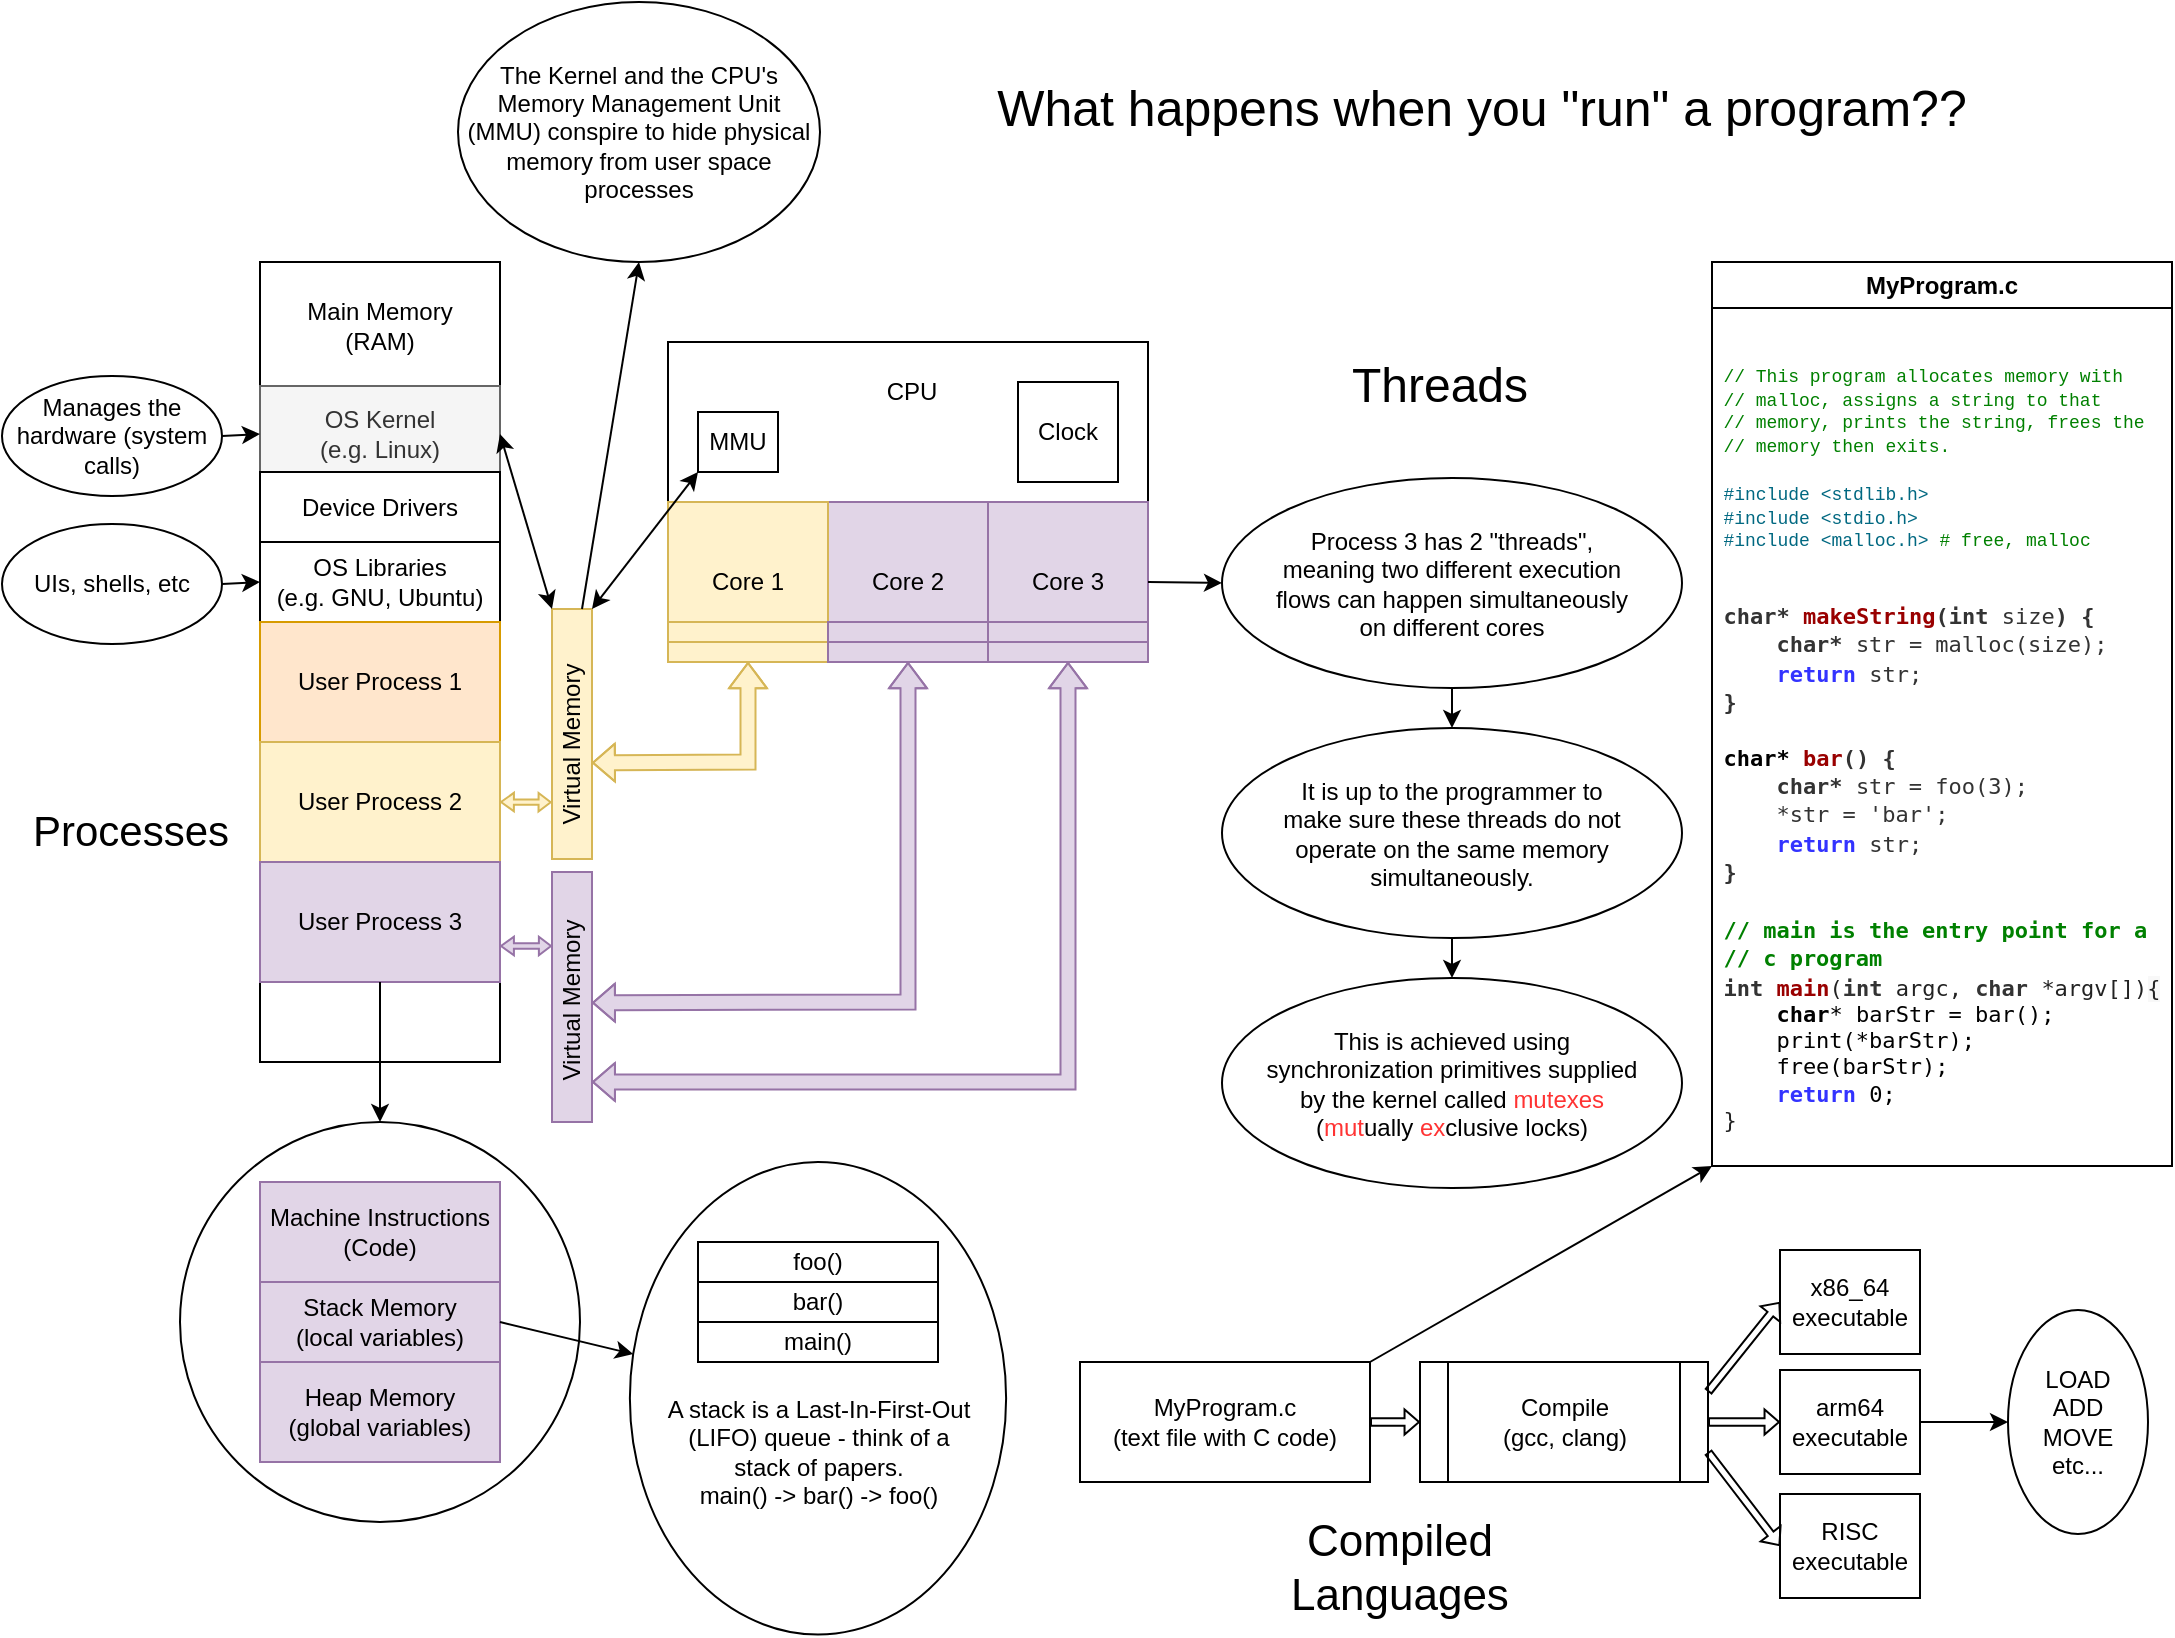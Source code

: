 <mxfile version="21.6.8" type="device">
  <diagram name="Page-1" id="gMEmZ_tKlukDzc5xzY0I">
    <mxGraphModel dx="1461" dy="893" grid="1" gridSize="10" guides="1" tooltips="1" connect="1" arrows="1" fold="1" page="1" pageScale="1" pageWidth="1100" pageHeight="850" math="0" shadow="0">
      <root>
        <mxCell id="0" />
        <mxCell id="1" parent="0" />
        <mxCell id="J1TYXXAHnKXQNXY6jSpp-70" value="" style="ellipse;whiteSpace=wrap;html=1;" parent="1" vertex="1">
          <mxGeometry x="314.94" y="588" width="188.12" height="236.25" as="geometry" />
        </mxCell>
        <mxCell id="J1TYXXAHnKXQNXY6jSpp-45" value="" style="rounded=0;whiteSpace=wrap;html=1;" parent="1" vertex="1">
          <mxGeometry x="334" y="178" width="240" height="160" as="geometry" />
        </mxCell>
        <mxCell id="J1TYXXAHnKXQNXY6jSpp-54" value="Core 3" style="rounded=0;whiteSpace=wrap;html=1;fillColor=#e1d5e7;strokeColor=#9673a6;" parent="1" vertex="1">
          <mxGeometry x="494" y="258" width="80" height="80" as="geometry" />
        </mxCell>
        <mxCell id="J1TYXXAHnKXQNXY6jSpp-53" value="Core 2" style="rounded=0;whiteSpace=wrap;html=1;fillColor=#e1d5e7;strokeColor=#9673a6;" parent="1" vertex="1">
          <mxGeometry x="414" y="258" width="80" height="80" as="geometry" />
        </mxCell>
        <mxCell id="J1TYXXAHnKXQNXY6jSpp-55" value="Core 1" style="rounded=0;whiteSpace=wrap;html=1;fillColor=#fff2cc;strokeColor=#d6b656;" parent="1" vertex="1">
          <mxGeometry x="334" y="258" width="80" height="80" as="geometry" />
        </mxCell>
        <mxCell id="J1TYXXAHnKXQNXY6jSpp-30" value="" style="rounded=0;whiteSpace=wrap;html=1;fillColor=#fff2cc;strokeColor=#d6b656;" parent="1" vertex="1">
          <mxGeometry x="276" y="311.5" width="20" height="125" as="geometry" />
        </mxCell>
        <mxCell id="J1TYXXAHnKXQNXY6jSpp-33" value="Virtual Memory" style="text;html=1;strokeColor=none;fillColor=none;align=center;verticalAlign=middle;whiteSpace=wrap;rounded=0;rotation=-90;" parent="1" vertex="1">
          <mxGeometry x="236" y="364" width="100" height="30" as="geometry" />
        </mxCell>
        <mxCell id="J1TYXXAHnKXQNXY6jSpp-1" value="" style="rounded=0;whiteSpace=wrap;html=1;" parent="1" vertex="1">
          <mxGeometry x="130" y="138" width="120" height="400" as="geometry" />
        </mxCell>
        <mxCell id="J1TYXXAHnKXQNXY6jSpp-2" value="Main Memory (RAM)" style="rounded=0;whiteSpace=wrap;html=1;strokeColor=none;" parent="1" vertex="1">
          <mxGeometry x="140" y="140" width="100" height="60" as="geometry" />
        </mxCell>
        <mxCell id="J1TYXXAHnKXQNXY6jSpp-4" value="OS Kernel&lt;br&gt;(e.g. Linux)" style="rounded=0;whiteSpace=wrap;html=1;fillColor=#f5f5f5;fontColor=#333333;strokeColor=#666666;" parent="1" vertex="1">
          <mxGeometry x="130" y="200" width="120" height="48" as="geometry" />
        </mxCell>
        <mxCell id="J1TYXXAHnKXQNXY6jSpp-5" value="OS Libraries&lt;br&gt;(e.g. GNU, Ubuntu)" style="rounded=0;whiteSpace=wrap;html=1;" parent="1" vertex="1">
          <mxGeometry x="130" y="278" width="120" height="40" as="geometry" />
        </mxCell>
        <mxCell id="J1TYXXAHnKXQNXY6jSpp-6" value="Manages the hardware (system calls)" style="ellipse;whiteSpace=wrap;html=1;" parent="1" vertex="1">
          <mxGeometry x="1" y="195" width="110" height="60" as="geometry" />
        </mxCell>
        <mxCell id="J1TYXXAHnKXQNXY6jSpp-7" value="UIs, shells, etc" style="ellipse;whiteSpace=wrap;html=1;" parent="1" vertex="1">
          <mxGeometry x="1" y="269" width="110" height="60" as="geometry" />
        </mxCell>
        <mxCell id="J1TYXXAHnKXQNXY6jSpp-8" value="" style="endArrow=classic;html=1;rounded=0;entryX=0;entryY=0.5;entryDx=0;entryDy=0;exitX=1;exitY=0.5;exitDx=0;exitDy=0;" parent="1" source="J1TYXXAHnKXQNXY6jSpp-6" target="J1TYXXAHnKXQNXY6jSpp-4" edge="1">
          <mxGeometry width="50" height="50" relative="1" as="geometry">
            <mxPoint x="-50" y="368" as="sourcePoint" />
            <mxPoint y="318" as="targetPoint" />
          </mxGeometry>
        </mxCell>
        <mxCell id="J1TYXXAHnKXQNXY6jSpp-10" value="" style="endArrow=classic;html=1;rounded=0;exitX=1;exitY=0.5;exitDx=0;exitDy=0;entryX=0;entryY=0.5;entryDx=0;entryDy=0;" parent="1" source="J1TYXXAHnKXQNXY6jSpp-7" target="J1TYXXAHnKXQNXY6jSpp-5" edge="1">
          <mxGeometry width="50" height="50" relative="1" as="geometry">
            <mxPoint x="123" y="228" as="sourcePoint" />
            <mxPoint x="123" y="288" as="targetPoint" />
          </mxGeometry>
        </mxCell>
        <mxCell id="J1TYXXAHnKXQNXY6jSpp-11" value="User Process 1" style="rounded=0;whiteSpace=wrap;html=1;fillColor=#ffe6cc;strokeColor=#d79b00;" parent="1" vertex="1">
          <mxGeometry x="130" y="318" width="120" height="60" as="geometry" />
        </mxCell>
        <mxCell id="J1TYXXAHnKXQNXY6jSpp-12" value="User Process 2" style="rounded=0;whiteSpace=wrap;html=1;fillColor=#fff2cc;strokeColor=#d6b656;" parent="1" vertex="1">
          <mxGeometry x="130" y="378" width="120" height="60" as="geometry" />
        </mxCell>
        <mxCell id="J1TYXXAHnKXQNXY6jSpp-13" value="User Process 3" style="rounded=0;whiteSpace=wrap;html=1;fillColor=#e1d5e7;strokeColor=#9673a6;" parent="1" vertex="1">
          <mxGeometry x="130" y="438" width="120" height="60" as="geometry" />
        </mxCell>
        <mxCell id="J1TYXXAHnKXQNXY6jSpp-17" value="CPU" style="text;html=1;strokeColor=none;fillColor=none;align=center;verticalAlign=middle;whiteSpace=wrap;rounded=0;" parent="1" vertex="1">
          <mxGeometry x="426" y="188" width="60" height="30" as="geometry" />
        </mxCell>
        <mxCell id="J1TYXXAHnKXQNXY6jSpp-18" value="" style="rounded=0;whiteSpace=wrap;html=1;fillColor=#fff2cc;strokeColor=#d6b656;" parent="1" vertex="1">
          <mxGeometry x="334" y="328" width="80" height="10" as="geometry" />
        </mxCell>
        <mxCell id="J1TYXXAHnKXQNXY6jSpp-19" value="" style="rounded=0;whiteSpace=wrap;html=1;fillColor=#fff2cc;strokeColor=#d6b656;" parent="1" vertex="1">
          <mxGeometry x="334" y="318" width="80" height="10" as="geometry" />
        </mxCell>
        <mxCell id="J1TYXXAHnKXQNXY6jSpp-21" value="" style="rounded=0;whiteSpace=wrap;html=1;fillColor=#e1d5e7;strokeColor=#9673a6;" parent="1" vertex="1">
          <mxGeometry x="414" y="328" width="80" height="10" as="geometry" />
        </mxCell>
        <mxCell id="J1TYXXAHnKXQNXY6jSpp-22" value="" style="rounded=0;whiteSpace=wrap;html=1;fillColor=#e1d5e7;strokeColor=#9673a6;" parent="1" vertex="1">
          <mxGeometry x="414" y="318" width="80" height="10" as="geometry" />
        </mxCell>
        <mxCell id="J1TYXXAHnKXQNXY6jSpp-23" value="MMU" style="rounded=0;whiteSpace=wrap;html=1;" parent="1" vertex="1">
          <mxGeometry x="349" y="213" width="40" height="30" as="geometry" />
        </mxCell>
        <mxCell id="J1TYXXAHnKXQNXY6jSpp-24" value="" style="ellipse;whiteSpace=wrap;html=1;aspect=fixed;" parent="1" vertex="1">
          <mxGeometry x="90" y="568" width="200" height="200" as="geometry" />
        </mxCell>
        <mxCell id="J1TYXXAHnKXQNXY6jSpp-25" value="" style="endArrow=classic;html=1;rounded=0;exitX=0.5;exitY=1;exitDx=0;exitDy=0;" parent="1" source="J1TYXXAHnKXQNXY6jSpp-13" target="J1TYXXAHnKXQNXY6jSpp-24" edge="1">
          <mxGeometry width="50" height="50" relative="1" as="geometry">
            <mxPoint x="400" y="418" as="sourcePoint" />
            <mxPoint x="450" y="368" as="targetPoint" />
          </mxGeometry>
        </mxCell>
        <mxCell id="J1TYXXAHnKXQNXY6jSpp-27" value="Machine Instructions&lt;br&gt;(Code)" style="rounded=0;whiteSpace=wrap;html=1;fillColor=#e1d5e7;strokeColor=#9673a6;" parent="1" vertex="1">
          <mxGeometry x="130" y="598" width="120" height="50" as="geometry" />
        </mxCell>
        <mxCell id="J1TYXXAHnKXQNXY6jSpp-28" value="Stack Memory&lt;br&gt;(local variables)" style="rounded=0;whiteSpace=wrap;html=1;fillColor=#e1d5e7;strokeColor=#9673a6;" parent="1" vertex="1">
          <mxGeometry x="130" y="648" width="120" height="40" as="geometry" />
        </mxCell>
        <mxCell id="J1TYXXAHnKXQNXY6jSpp-29" value="Heap Memory&lt;br&gt;(global variables)" style="rounded=0;whiteSpace=wrap;html=1;fillColor=#e1d5e7;strokeColor=#9673a6;" parent="1" vertex="1">
          <mxGeometry x="130" y="688" width="120" height="50" as="geometry" />
        </mxCell>
        <mxCell id="J1TYXXAHnKXQNXY6jSpp-31" value="" style="rounded=0;whiteSpace=wrap;html=1;fillColor=#e1d5e7;strokeColor=#9673a6;" parent="1" vertex="1">
          <mxGeometry x="276" y="443" width="20" height="125" as="geometry" />
        </mxCell>
        <mxCell id="J1TYXXAHnKXQNXY6jSpp-32" value="Virtual Memory" style="text;html=1;strokeColor=none;fillColor=none;align=center;verticalAlign=middle;whiteSpace=wrap;rounded=0;rotation=-90;" parent="1" vertex="1">
          <mxGeometry x="236" y="492" width="100" height="30" as="geometry" />
        </mxCell>
        <mxCell id="J1TYXXAHnKXQNXY6jSpp-35" value="" style="endArrow=classic;startArrow=classic;html=1;rounded=0;exitX=1;exitY=0;exitDx=0;exitDy=0;entryX=0;entryY=1;entryDx=0;entryDy=0;" parent="1" source="J1TYXXAHnKXQNXY6jSpp-30" target="J1TYXXAHnKXQNXY6jSpp-23" edge="1">
          <mxGeometry width="50" height="50" relative="1" as="geometry">
            <mxPoint x="400" y="468" as="sourcePoint" />
            <mxPoint x="450" y="418" as="targetPoint" />
          </mxGeometry>
        </mxCell>
        <mxCell id="J1TYXXAHnKXQNXY6jSpp-36" value="" style="endArrow=classic;startArrow=classic;html=1;rounded=0;exitX=0;exitY=0;exitDx=0;exitDy=0;entryX=1;entryY=0.5;entryDx=0;entryDy=0;" parent="1" source="J1TYXXAHnKXQNXY6jSpp-30" target="J1TYXXAHnKXQNXY6jSpp-4" edge="1">
          <mxGeometry width="50" height="50" relative="1" as="geometry">
            <mxPoint x="306" y="322" as="sourcePoint" />
            <mxPoint x="359" y="253" as="targetPoint" />
          </mxGeometry>
        </mxCell>
        <mxCell id="J1TYXXAHnKXQNXY6jSpp-38" value="" style="shape=flexArrow;endArrow=classic;startArrow=classic;html=1;rounded=0;entryX=0.5;entryY=1;entryDx=0;entryDy=0;width=7.5;startSize=3.326;endSize=3.862;exitX=0.999;exitY=0.615;exitDx=0;exitDy=0;exitPerimeter=0;startWidth=10.423;endWidth=10.423;fillColor=#fff2cc;strokeColor=#d6b656;" parent="1" edge="1">
          <mxGeometry width="100" height="100" relative="1" as="geometry">
            <mxPoint x="295.98" y="388.375" as="sourcePoint" />
            <mxPoint x="374.0" y="338.0" as="targetPoint" />
            <Array as="points">
              <mxPoint x="374" y="388" />
            </Array>
          </mxGeometry>
        </mxCell>
        <mxCell id="J1TYXXAHnKXQNXY6jSpp-39" value="" style="shape=flexArrow;endArrow=classic;startArrow=classic;html=1;rounded=0;entryX=0.5;entryY=1;entryDx=0;entryDy=0;width=7.5;startSize=3.326;endSize=3.862;exitX=0.999;exitY=0.615;exitDx=0;exitDy=0;exitPerimeter=0;startWidth=10.423;endWidth=10.423;fillColor=#e1d5e7;strokeColor=#9673a6;" parent="1" target="J1TYXXAHnKXQNXY6jSpp-21" edge="1">
          <mxGeometry width="100" height="100" relative="1" as="geometry">
            <mxPoint x="296" y="508.375" as="sourcePoint" />
            <mxPoint x="374.02" y="458.0" as="targetPoint" />
            <Array as="points">
              <mxPoint x="454" y="508" />
            </Array>
          </mxGeometry>
        </mxCell>
        <mxCell id="J1TYXXAHnKXQNXY6jSpp-40" value="" style="shape=flexArrow;endArrow=classic;startArrow=classic;html=1;rounded=0;entryX=-0.008;entryY=0.773;entryDx=0;entryDy=0;width=2.652;endSize=1.687;endWidth=5.608;startSize=1.818;startWidth=5.608;entryPerimeter=0;fillColor=#fff2cc;strokeColor=#d6b656;" parent="1" target="J1TYXXAHnKXQNXY6jSpp-30" edge="1">
          <mxGeometry width="100" height="100" relative="1" as="geometry">
            <mxPoint x="250" y="408" as="sourcePoint" />
            <mxPoint x="190" y="308" as="targetPoint" />
          </mxGeometry>
        </mxCell>
        <mxCell id="J1TYXXAHnKXQNXY6jSpp-41" value="" style="shape=flexArrow;endArrow=classic;startArrow=classic;html=1;rounded=0;entryX=-0.008;entryY=0.773;entryDx=0;entryDy=0;width=2.652;endSize=1.687;endWidth=5.608;startSize=1.818;startWidth=5.608;entryPerimeter=0;fillColor=#e1d5e7;strokeColor=#9673a6;" parent="1" edge="1">
          <mxGeometry width="100" height="100" relative="1" as="geometry">
            <mxPoint x="250" y="480" as="sourcePoint" />
            <mxPoint x="276" y="480" as="targetPoint" />
          </mxGeometry>
        </mxCell>
        <mxCell id="J1TYXXAHnKXQNXY6jSpp-42" value="The Kernel and the CPU&#39;s Memory Management Unit (MMU) conspire to hide physical memory from user space processes" style="ellipse;whiteSpace=wrap;html=1;" parent="1" vertex="1">
          <mxGeometry x="229" y="8" width="181" height="130" as="geometry" />
        </mxCell>
        <mxCell id="J1TYXXAHnKXQNXY6jSpp-43" value="" style="endArrow=classic;html=1;rounded=0;entryX=0.5;entryY=1;entryDx=0;entryDy=0;exitX=0.75;exitY=0;exitDx=0;exitDy=0;" parent="1" source="J1TYXXAHnKXQNXY6jSpp-30" target="J1TYXXAHnKXQNXY6jSpp-42" edge="1">
          <mxGeometry width="50" height="50" relative="1" as="geometry">
            <mxPoint x="250" y="368" as="sourcePoint" />
            <mxPoint x="300" y="318" as="targetPoint" />
          </mxGeometry>
        </mxCell>
        <mxCell id="J1TYXXAHnKXQNXY6jSpp-44" value="&lt;font style=&quot;font-size: 21px;&quot;&gt;Processes&lt;/font&gt;" style="text;html=1;strokeColor=none;fillColor=none;align=center;verticalAlign=middle;whiteSpace=wrap;rounded=0;" parent="1" vertex="1">
          <mxGeometry x="1" y="392" width="129" height="60" as="geometry" />
        </mxCell>
        <mxCell id="J1TYXXAHnKXQNXY6jSpp-48" value="" style="rounded=0;whiteSpace=wrap;html=1;fillColor=#e1d5e7;strokeColor=#9673a6;" parent="1" vertex="1">
          <mxGeometry x="494" y="328" width="80" height="10" as="geometry" />
        </mxCell>
        <mxCell id="J1TYXXAHnKXQNXY6jSpp-49" value="" style="rounded=0;whiteSpace=wrap;html=1;fillColor=#e1d5e7;strokeColor=#9673a6;" parent="1" vertex="1">
          <mxGeometry x="494" y="318" width="80" height="10" as="geometry" />
        </mxCell>
        <mxCell id="J1TYXXAHnKXQNXY6jSpp-57" value="Clock" style="whiteSpace=wrap;html=1;aspect=fixed;" parent="1" vertex="1">
          <mxGeometry x="509" y="198" width="50" height="50" as="geometry" />
        </mxCell>
        <mxCell id="J1TYXXAHnKXQNXY6jSpp-58" value="" style="shape=flexArrow;endArrow=classic;startArrow=classic;html=1;rounded=0;entryX=0.5;entryY=1;entryDx=0;entryDy=0;width=7.5;startSize=3.326;endSize=3.862;startWidth=10.423;endWidth=10.423;fillColor=#e1d5e7;strokeColor=#9673a6;" parent="1" target="J1TYXXAHnKXQNXY6jSpp-48" edge="1">
          <mxGeometry width="100" height="100" relative="1" as="geometry">
            <mxPoint x="296" y="548" as="sourcePoint" />
            <mxPoint x="542" y="338" as="targetPoint" />
            <Array as="points">
              <mxPoint x="534" y="548" />
            </Array>
          </mxGeometry>
        </mxCell>
        <mxCell id="J1TYXXAHnKXQNXY6jSpp-59" value="Process 3 has 2 &quot;threads&quot;, meaning two different execution flows can happen simultaneously on different cores" style="ellipse;whiteSpace=wrap;html=1;spacing=22;" parent="1" vertex="1">
          <mxGeometry x="611" y="246" width="230" height="105" as="geometry" />
        </mxCell>
        <mxCell id="J1TYXXAHnKXQNXY6jSpp-60" value="" style="endArrow=classic;html=1;rounded=0;entryX=0;entryY=0.5;entryDx=0;entryDy=0;exitX=1;exitY=0.5;exitDx=0;exitDy=0;" parent="1" source="J1TYXXAHnKXQNXY6jSpp-54" target="J1TYXXAHnKXQNXY6jSpp-59" edge="1">
          <mxGeometry width="50" height="50" relative="1" as="geometry">
            <mxPoint x="590" y="318" as="sourcePoint" />
            <mxPoint x="410" y="388" as="targetPoint" />
          </mxGeometry>
        </mxCell>
        <mxCell id="J1TYXXAHnKXQNXY6jSpp-61" value="It is up to the programmer to make sure these threads do not operate on the same memory simultaneously." style="ellipse;whiteSpace=wrap;html=1;spacing=25;" parent="1" vertex="1">
          <mxGeometry x="611" y="371" width="230" height="105" as="geometry" />
        </mxCell>
        <mxCell id="J1TYXXAHnKXQNXY6jSpp-62" value="" style="endArrow=classic;html=1;rounded=0;entryX=0.5;entryY=0;entryDx=0;entryDy=0;exitX=0.5;exitY=1;exitDx=0;exitDy=0;" parent="1" source="J1TYXXAHnKXQNXY6jSpp-59" target="J1TYXXAHnKXQNXY6jSpp-61" edge="1">
          <mxGeometry width="50" height="50" relative="1" as="geometry">
            <mxPoint x="360" y="438" as="sourcePoint" />
            <mxPoint x="410" y="388" as="targetPoint" />
          </mxGeometry>
        </mxCell>
        <mxCell id="J1TYXXAHnKXQNXY6jSpp-63" value="This is achieved using synchronization primitives supplied by the kernel called &lt;font color=&quot;#ff3333&quot;&gt;mutexes&lt;/font&gt; (&lt;font color=&quot;#ff3333&quot;&gt;mut&lt;/font&gt;ually &lt;font color=&quot;#ff3333&quot;&gt;ex&lt;/font&gt;clusive locks)" style="ellipse;whiteSpace=wrap;html=1;spacing=20;" parent="1" vertex="1">
          <mxGeometry x="611" y="496" width="230" height="105" as="geometry" />
        </mxCell>
        <mxCell id="J1TYXXAHnKXQNXY6jSpp-64" value="" style="endArrow=classic;html=1;rounded=0;entryX=0.5;entryY=0;entryDx=0;entryDy=0;exitX=0.5;exitY=1;exitDx=0;exitDy=0;" parent="1" source="J1TYXXAHnKXQNXY6jSpp-61" target="J1TYXXAHnKXQNXY6jSpp-63" edge="1">
          <mxGeometry width="50" height="50" relative="1" as="geometry">
            <mxPoint x="736" y="497" as="sourcePoint" />
            <mxPoint x="736" y="533" as="targetPoint" />
          </mxGeometry>
        </mxCell>
        <mxCell id="J1TYXXAHnKXQNXY6jSpp-65" value="Device Drivers" style="rounded=0;whiteSpace=wrap;html=1;" parent="1" vertex="1">
          <mxGeometry x="130" y="243" width="120" height="35" as="geometry" />
        </mxCell>
        <mxCell id="J1TYXXAHnKXQNXY6jSpp-66" value="foo()" style="rounded=0;whiteSpace=wrap;html=1;" parent="1" vertex="1">
          <mxGeometry x="349" y="628" width="120" height="20" as="geometry" />
        </mxCell>
        <mxCell id="J1TYXXAHnKXQNXY6jSpp-67" value="bar()" style="rounded=0;whiteSpace=wrap;html=1;" parent="1" vertex="1">
          <mxGeometry x="349" y="648" width="120" height="20" as="geometry" />
        </mxCell>
        <mxCell id="J1TYXXAHnKXQNXY6jSpp-68" value="main()" style="rounded=0;whiteSpace=wrap;html=1;" parent="1" vertex="1">
          <mxGeometry x="349" y="668" width="120" height="20" as="geometry" />
        </mxCell>
        <mxCell id="J1TYXXAHnKXQNXY6jSpp-69" value="" style="endArrow=classic;html=1;rounded=0;exitX=1;exitY=0.5;exitDx=0;exitDy=0;" parent="1" source="J1TYXXAHnKXQNXY6jSpp-28" target="J1TYXXAHnKXQNXY6jSpp-70" edge="1">
          <mxGeometry width="50" height="50" relative="1" as="geometry">
            <mxPoint x="320" y="448" as="sourcePoint" />
            <mxPoint x="320" y="668" as="targetPoint" />
          </mxGeometry>
        </mxCell>
        <mxCell id="J1TYXXAHnKXQNXY6jSpp-71" value="A stack is a Last-In-First-Out (LIFO) queue - think of a stack of papers. &lt;br&gt;main() -&amp;gt; bar() -&amp;gt; foo()" style="text;html=1;strokeColor=none;fillColor=none;align=center;verticalAlign=middle;whiteSpace=wrap;rounded=0;" parent="1" vertex="1">
          <mxGeometry x="329" y="698" width="161" height="70" as="geometry" />
        </mxCell>
        <mxCell id="S2fSQJvqtbLU7FYURSkp-1" value="MyProgram.c&lt;br&gt;(text file with C code)" style="rounded=0;whiteSpace=wrap;html=1;" vertex="1" parent="1">
          <mxGeometry x="540" y="688" width="145" height="60" as="geometry" />
        </mxCell>
        <mxCell id="S2fSQJvqtbLU7FYURSkp-2" value="&lt;font style=&quot;font-size: 22px;&quot;&gt;Compiled Languages&lt;/font&gt;" style="text;html=1;strokeColor=none;fillColor=none;align=center;verticalAlign=middle;whiteSpace=wrap;rounded=0;" vertex="1" parent="1">
          <mxGeometry x="640" y="776" width="120" height="30" as="geometry" />
        </mxCell>
        <mxCell id="S2fSQJvqtbLU7FYURSkp-3" value="Compile&lt;br&gt;(gcc, clang)" style="shape=process;whiteSpace=wrap;html=1;backgroundOutline=1;" vertex="1" parent="1">
          <mxGeometry x="710" y="688" width="144" height="60" as="geometry" />
        </mxCell>
        <mxCell id="S2fSQJvqtbLU7FYURSkp-4" value="x86_64&lt;br&gt;executable" style="rounded=0;whiteSpace=wrap;html=1;" vertex="1" parent="1">
          <mxGeometry x="890" y="632" width="70" height="52" as="geometry" />
        </mxCell>
        <mxCell id="S2fSQJvqtbLU7FYURSkp-5" value="arm64&lt;br&gt;executable" style="rounded=0;whiteSpace=wrap;html=1;" vertex="1" parent="1">
          <mxGeometry x="890" y="692" width="70" height="52" as="geometry" />
        </mxCell>
        <mxCell id="S2fSQJvqtbLU7FYURSkp-6" value="RISC&lt;br&gt;executable" style="rounded=0;whiteSpace=wrap;html=1;" vertex="1" parent="1">
          <mxGeometry x="890" y="754" width="70" height="52" as="geometry" />
        </mxCell>
        <mxCell id="S2fSQJvqtbLU7FYURSkp-7" value="" style="shape=flexArrow;endArrow=classic;html=1;rounded=0;exitX=1;exitY=0.5;exitDx=0;exitDy=0;width=3.636;endSize=2.077;endWidth=7.893;entryX=0;entryY=0.5;entryDx=0;entryDy=0;" edge="1" parent="1" source="S2fSQJvqtbLU7FYURSkp-1" target="S2fSQJvqtbLU7FYURSkp-3">
          <mxGeometry width="50" height="50" relative="1" as="geometry">
            <mxPoint x="880" y="550" as="sourcePoint" />
            <mxPoint x="1000" y="550" as="targetPoint" />
          </mxGeometry>
        </mxCell>
        <mxCell id="S2fSQJvqtbLU7FYURSkp-8" value="" style="shape=flexArrow;endArrow=classic;html=1;rounded=0;exitX=1;exitY=0.25;exitDx=0;exitDy=0;width=3.636;endSize=2.077;endWidth=7.893;entryX=0;entryY=0.5;entryDx=0;entryDy=0;" edge="1" parent="1" source="S2fSQJvqtbLU7FYURSkp-3" target="S2fSQJvqtbLU7FYURSkp-4">
          <mxGeometry width="50" height="50" relative="1" as="geometry">
            <mxPoint x="695" y="728" as="sourcePoint" />
            <mxPoint x="720" y="728" as="targetPoint" />
          </mxGeometry>
        </mxCell>
        <mxCell id="S2fSQJvqtbLU7FYURSkp-9" value="" style="shape=flexArrow;endArrow=classic;html=1;rounded=0;exitX=1;exitY=0.5;exitDx=0;exitDy=0;width=3.636;endSize=2.077;endWidth=7.893;entryX=0;entryY=0.5;entryDx=0;entryDy=0;" edge="1" parent="1" source="S2fSQJvqtbLU7FYURSkp-3" target="S2fSQJvqtbLU7FYURSkp-5">
          <mxGeometry width="50" height="50" relative="1" as="geometry">
            <mxPoint x="864" y="713" as="sourcePoint" />
            <mxPoint x="900" y="668" as="targetPoint" />
          </mxGeometry>
        </mxCell>
        <mxCell id="S2fSQJvqtbLU7FYURSkp-11" value="" style="shape=flexArrow;endArrow=classic;html=1;rounded=0;exitX=1;exitY=0.75;exitDx=0;exitDy=0;width=3.636;endSize=2.077;endWidth=7.893;entryX=0;entryY=0.5;entryDx=0;entryDy=0;" edge="1" parent="1" source="S2fSQJvqtbLU7FYURSkp-3" target="S2fSQJvqtbLU7FYURSkp-6">
          <mxGeometry width="50" height="50" relative="1" as="geometry">
            <mxPoint x="864" y="728" as="sourcePoint" />
            <mxPoint x="900" y="728" as="targetPoint" />
          </mxGeometry>
        </mxCell>
        <mxCell id="S2fSQJvqtbLU7FYURSkp-13" value="MyProgram.c" style="swimlane;whiteSpace=wrap;html=1;" vertex="1" parent="1">
          <mxGeometry x="856" y="138" width="230" height="452" as="geometry" />
        </mxCell>
        <mxCell id="S2fSQJvqtbLU7FYURSkp-15" value="&lt;div style=&quot;text-align: left;&quot;&gt;&lt;span style=&quot;box-sizing: inherit;&quot; class=&quot;hljs-function&quot;&gt;&lt;span style=&quot;box-sizing: inherit;&quot; class=&quot;hljs-keyword&quot;&gt;&lt;div style=&quot;border-color: var(--border-color); font-size: 9px;&quot;&gt;&lt;span style=&quot;background-color: rgb(255, 255, 255);&quot;&gt;&lt;br&gt;&lt;/span&gt;&lt;/div&gt;&lt;div style=&quot;border-color: var(--border-color); font-size: 9px;&quot;&gt;&lt;span style=&quot;font-weight: bold; font-family: &amp;quot;Red Hat Mono&amp;quot;, monospace; border-color: var(--border-color); box-sizing: inherit; color: rgb(51, 51, 51); background-color: rgb(255, 255, 255);&quot; class=&quot;hljs-keyword&quot;&gt;&lt;span style=&quot;box-sizing: inherit; outline-color: inherit; color: green; font-family: SFMono-Regular, Consolas, &amp;quot;Liberation Mono&amp;quot;, Menlo, Courier, monospace; font-weight: 400;&quot; class=&quot;hljs-comment&quot;&gt;// This program allocates memory with&lt;/span&gt;&lt;span style=&quot;color: rgb(22, 22, 22); font-family: SFMono-Regular, Consolas, &amp;quot;Liberation Mono&amp;quot;, Menlo, Courier, monospace; font-weight: 400;&quot;&gt;&amp;nbsp;&lt;/span&gt;&lt;/span&gt;&lt;/div&gt;&lt;div style=&quot;border-color: var(--border-color); font-size: 9px;&quot;&gt;&lt;span style=&quot;font-weight: bold; font-family: &amp;quot;Red Hat Mono&amp;quot;, monospace; border-color: var(--border-color); box-sizing: inherit; color: rgb(51, 51, 51); background-color: rgb(255, 255, 255);&quot; class=&quot;hljs-keyword&quot;&gt;&lt;span style=&quot;box-sizing: inherit; outline-color: inherit; color: green; font-family: SFMono-Regular, Consolas, &amp;quot;Liberation Mono&amp;quot;, Menlo, Courier, monospace; font-weight: 400;&quot; class=&quot;hljs-comment&quot;&gt;// malloc, assigns a string to that&lt;/span&gt;&lt;/span&gt;&lt;/div&gt;&lt;div style=&quot;border-color: var(--border-color); font-size: 9px;&quot;&gt;&lt;span style=&quot;font-weight: bold; font-family: &amp;quot;Red Hat Mono&amp;quot;, monospace; border-color: var(--border-color); box-sizing: inherit; color: rgb(51, 51, 51); background-color: rgb(255, 255, 255);&quot; class=&quot;hljs-keyword&quot;&gt;&lt;span style=&quot;box-sizing: inherit; outline-color: inherit; color: green; font-family: SFMono-Regular, Consolas, &amp;quot;Liberation Mono&amp;quot;, Menlo, Courier, monospace; font-weight: 400;&quot; class=&quot;hljs-comment&quot;&gt;// memory, prints the string, frees the&lt;/span&gt;&lt;/span&gt;&lt;/div&gt;&lt;div style=&quot;border-color: var(--border-color); font-size: 9px;&quot;&gt;&lt;span style=&quot;font-weight: bold; font-family: &amp;quot;Red Hat Mono&amp;quot;, monospace; border-color: var(--border-color); box-sizing: inherit; color: rgb(51, 51, 51); background-color: rgb(255, 255, 255);&quot; class=&quot;hljs-keyword&quot;&gt;&lt;span style=&quot;box-sizing: inherit; outline-color: inherit; color: green; font-family: SFMono-Regular, Consolas, &amp;quot;Liberation Mono&amp;quot;, Menlo, Courier, monospace; font-weight: 400;&quot; class=&quot;hljs-comment&quot;&gt;// memory then exits.&lt;/span&gt;&lt;/span&gt;&lt;/div&gt;&lt;div style=&quot;border-color: var(--border-color); font-size: 9px;&quot;&gt;&lt;span style=&quot;font-weight: bold; font-family: &amp;quot;Red Hat Mono&amp;quot;, monospace; border-color: var(--border-color); box-sizing: inherit; color: rgb(51, 51, 51); background-color: rgb(255, 255, 255);&quot; class=&quot;hljs-keyword&quot;&gt;&lt;span style=&quot;box-sizing: inherit; outline-color: inherit; color: green; font-family: SFMono-Regular, Consolas, &amp;quot;Liberation Mono&amp;quot;, Menlo, Courier, monospace; font-weight: 400;&quot; class=&quot;hljs-comment&quot;&gt;&lt;br&gt;&lt;/span&gt;&lt;/span&gt;&lt;/div&gt;&lt;div style=&quot;border-color: var(--border-color); font-size: 9px;&quot;&gt;&lt;span style=&quot;font-weight: bold; font-family: &amp;quot;Red Hat Mono&amp;quot;, monospace; border-color: var(--border-color); box-sizing: inherit; color: rgb(51, 51, 51); background-color: rgb(255, 255, 255);&quot; class=&quot;hljs-keyword&quot;&gt;&lt;span style=&quot;color: rgb(22, 22, 22); font-family: SFMono-Regular, Consolas, &amp;quot;Liberation Mono&amp;quot;, Menlo, Courier, monospace; font-weight: 400;&quot;&gt;&lt;/span&gt;&lt;span style=&quot;box-sizing: inherit; outline-color: inherit; color: rgb(0, 104, 129); font-family: SFMono-Regular, Consolas, &amp;quot;Liberation Mono&amp;quot;, Menlo, Courier, monospace; font-weight: 400;&quot; class=&quot;hljs-meta&quot;&gt;#&lt;span style=&quot;box-sizing: inherit; outline-color: inherit;&quot; class=&quot;hljs-meta-keyword&quot;&gt;include&lt;/span&gt; &lt;span style=&quot;box-sizing: inherit; outline-color: inherit;&quot; class=&quot;hljs-meta-string&quot;&gt;&amp;lt;stdlib.h&amp;gt;&amp;nbsp;&lt;/span&gt;&lt;/span&gt;&lt;/span&gt;&lt;/div&gt;&lt;div style=&quot;border-color: var(--border-color); font-size: 9px;&quot;&gt;&lt;span style=&quot;font-weight: bold; font-family: &amp;quot;Red Hat Mono&amp;quot;, monospace; border-color: var(--border-color); box-sizing: inherit; color: rgb(51, 51, 51); background-color: rgb(255, 255, 255);&quot; class=&quot;hljs-keyword&quot;&gt;&lt;span style=&quot;box-sizing: inherit; outline-color: inherit; color: rgb(0, 104, 129); font-family: SFMono-Regular, Consolas, &amp;quot;Liberation Mono&amp;quot;, Menlo, Courier, monospace; font-weight: 400;&quot; class=&quot;hljs-meta&quot;&gt;#&lt;span style=&quot;box-sizing: inherit; outline-color: inherit;&quot; class=&quot;hljs-meta-keyword&quot;&gt;include&lt;/span&gt; &lt;span style=&quot;box-sizing: inherit; outline-color: inherit;&quot; class=&quot;hljs-meta-string&quot;&gt;&amp;lt;stdio.h&amp;gt;&lt;/span&gt;&lt;/span&gt;&lt;span style=&quot;color: rgb(22, 22, 22); font-family: SFMono-Regular, Consolas, &amp;quot;Liberation Mono&amp;quot;, Menlo, Courier, monospace; font-weight: 400;&quot;&gt;&amp;nbsp;&lt;/span&gt;&lt;/span&gt;&lt;/div&gt;&lt;div style=&quot;border-color: var(--border-color); font-size: 9px;&quot;&gt;&lt;span style=&quot;font-weight: bold; font-family: &amp;quot;Red Hat Mono&amp;quot;, monospace; border-color: var(--border-color); box-sizing: inherit;&quot; class=&quot;hljs-keyword&quot;&gt;&lt;span style=&quot;box-sizing: inherit; outline-color: inherit; font-family: SFMono-Regular, Consolas, &amp;quot;Liberation Mono&amp;quot;, Menlo, Courier, monospace; font-weight: 400; background-color: rgb(255, 255, 255);&quot; class=&quot;hljs-meta&quot;&gt;&lt;font color=&quot;#006881&quot;&gt;#&lt;/font&gt;&lt;span style=&quot;color: rgb(0, 104, 129); box-sizing: inherit; outline-color: inherit;&quot; class=&quot;hljs-meta-keyword&quot;&gt;include&lt;/span&gt; &lt;span style=&quot;box-sizing: inherit; outline-color: inherit;&quot; class=&quot;hljs-meta-string&quot;&gt;&lt;font color=&quot;#006881&quot;&gt;&amp;lt;malloc.h&amp;gt;&lt;/font&gt;&lt;font color=&quot;#008000&quot;&gt; # free, malloc&lt;/font&gt;&lt;/span&gt;&lt;/span&gt;&lt;br&gt;&lt;/span&gt;&lt;/div&gt;&lt;div style=&quot;background-color: initial; border-color: var(--border-color); font-size: 9px;&quot;&gt;&lt;span style=&quot;font-weight: bold; font-family: &amp;quot;Red Hat Mono&amp;quot;, monospace; background-color: initial; border-color: var(--border-color); box-sizing: inherit; color: rgb(51, 51, 51);&quot; class=&quot;hljs-keyword&quot;&gt;&lt;span style=&quot;box-sizing: inherit; outline-color: inherit; color: rgb(0, 104, 129); font-family: SFMono-Regular, Consolas, &amp;quot;Liberation Mono&amp;quot;, Menlo, Courier, monospace; font-weight: 400; background-color: rgb(242, 242, 242);&quot; class=&quot;hljs-meta&quot;&gt;&lt;span style=&quot;box-sizing: inherit; outline-color: inherit;&quot; class=&quot;hljs-meta-string&quot;&gt;&lt;br&gt;&lt;/span&gt;&lt;/span&gt;&lt;/span&gt;&lt;/div&gt;&lt;div style=&quot;background-color: initial; border-color: var(--border-color); font-size: 9px;&quot;&gt;&lt;span style=&quot;font-weight: bold; font-family: &amp;quot;Red Hat Mono&amp;quot;, monospace; background-color: initial; border-color: var(--border-color); box-sizing: inherit; color: rgb(51, 51, 51);&quot; class=&quot;hljs-keyword&quot;&gt;&lt;span style=&quot;box-sizing: inherit; outline-color: inherit; color: rgb(0, 104, 129); font-family: SFMono-Regular, Consolas, &amp;quot;Liberation Mono&amp;quot;, Menlo, Courier, monospace; font-weight: 400; background-color: rgb(242, 242, 242);&quot; class=&quot;hljs-meta&quot;&gt;&lt;span style=&quot;box-sizing: inherit; outline-color: inherit;&quot; class=&quot;hljs-meta-string&quot;&gt;&lt;br&gt;&lt;/span&gt;&lt;/span&gt;&lt;/span&gt;&lt;/div&gt;&lt;div style=&quot;background-color: initial; border-color: var(--border-color);&quot;&gt;&lt;span style=&quot;font-weight: bold; font-family: &amp;quot;Red Hat Mono&amp;quot;, monospace; font-size: 11px; background-color: initial; border-color: var(--border-color); box-sizing: inherit; color: rgb(51, 51, 51);&quot; class=&quot;hljs-keyword&quot;&gt;char*&amp;nbsp;&lt;/span&gt;&lt;span style=&quot;font-weight: bold; font-family: &amp;quot;Red Hat Mono&amp;quot;, monospace; font-size: 11px; background-color: initial; border-color: var(--border-color); box-sizing: inherit;&quot; class=&quot;hljs-keyword&quot;&gt;&lt;font color=&quot;#990000&quot;&gt;make&lt;/font&gt;&lt;/span&gt;&lt;span style=&quot;font-weight: bold; font-family: &amp;quot;Red Hat Mono&amp;quot;, monospace; font-size: 11px; background-color: initial; border-color: var(--border-color); box-sizing: inherit;&quot; class=&quot;hljs-keyword&quot;&gt;&lt;font color=&quot;#990000&quot;&gt;String&lt;/font&gt;&lt;/span&gt;&lt;span style=&quot;font-weight: bold; font-family: &amp;quot;Red Hat Mono&amp;quot;, monospace; font-size: 11px; background-color: initial; border-color: var(--border-color); box-sizing: inherit; color: rgb(51, 51, 51);&quot; class=&quot;hljs-keyword&quot;&gt;(int &lt;/span&gt;&lt;span style=&quot;font-family: &amp;quot;Red Hat Mono&amp;quot;, monospace; font-size: 11px; background-color: initial; border-color: var(--border-color); box-sizing: inherit; color: rgb(51, 51, 51);&quot; class=&quot;hljs-keyword&quot;&gt;size&lt;/span&gt;&lt;span style=&quot;font-weight: bold; font-family: &amp;quot;Red Hat Mono&amp;quot;, monospace; font-size: 11px; background-color: initial; border-color: var(--border-color); box-sizing: inherit; color: rgb(51, 51, 51);&quot; class=&quot;hljs-keyword&quot;&gt;) {&lt;/span&gt;&lt;/div&gt;&lt;div style=&quot;background-color: initial; border-color: var(--border-color);&quot;&gt;&lt;span style=&quot;font-weight: bold; font-family: &amp;quot;Red Hat Mono&amp;quot;, monospace; font-size: 11px; background-color: initial; border-color: var(--border-color); box-sizing: inherit; color: rgb(51, 51, 51);&quot; class=&quot;hljs-keyword&quot;&gt;&amp;nbsp; &amp;nbsp; char* &lt;/span&gt;&lt;span style=&quot;font-family: &amp;quot;Red Hat Mono&amp;quot;, monospace; font-size: 11px; background-color: initial; border-color: var(--border-color); box-sizing: inherit; color: rgb(51, 51, 51);&quot; class=&quot;hljs-keyword&quot;&gt;str&lt;/span&gt;&lt;span style=&quot;font-weight: bold; font-family: &amp;quot;Red Hat Mono&amp;quot;, monospace; font-size: 11px; background-color: initial; border-color: var(--border-color); box-sizing: inherit; color: rgb(51, 51, 51);&quot; class=&quot;hljs-keyword&quot;&gt;&amp;nbsp;&lt;/span&gt;&lt;span style=&quot;font-weight: 400; font-family: &amp;quot;Red Hat Mono&amp;quot;, monospace; font-size: 11px; background-color: initial; border-color: var(--border-color); box-sizing: inherit; color: rgb(51, 51, 51);&quot; class=&quot;hljs-keyword&quot;&gt;= malloc(size);&lt;/span&gt;&lt;br&gt;&lt;/div&gt;&lt;div style=&quot;background-color: initial; font-weight: 400; font-family: Helvetica; font-size: 12px; border-color: var(--border-color);&quot;&gt;&lt;span style=&quot;border-color: var(--border-color); background-color: initial; box-sizing: inherit; font-family: &amp;quot;Red Hat Mono&amp;quot;, monospace; font-size: 11px;&quot; class=&quot;hljs-function&quot;&gt;&lt;span style=&quot;border-color: var(--border-color); box-sizing: inherit;&quot; class=&quot;hljs-keyword&quot;&gt;&amp;nbsp; &amp;nbsp;&amp;nbsp;&lt;b style=&quot;border-color: var(--border-color); color: rgb(51, 51, 255);&quot;&gt;return&lt;/b&gt;&lt;/span&gt;&lt;span style=&quot;border-color: var(--border-color); color: rgb(51, 51, 51); box-sizing: inherit;&quot; class=&quot;hljs-keyword&quot;&gt;&amp;nbsp;str;&lt;br style=&quot;border-color: var(--border-color);&quot;&gt;&lt;/span&gt;&lt;/span&gt;&lt;/div&gt;&lt;div style=&quot;background-color: initial; font-weight: 400; font-family: Helvetica; font-size: 12px; border-color: var(--border-color);&quot;&gt;&lt;span style=&quot;border-color: var(--border-color); background-color: initial; box-sizing: inherit; color: rgb(34, 34, 34); font-family: &amp;quot;Red Hat Mono&amp;quot;, monospace; font-size: 11px;&quot; class=&quot;hljs-function&quot;&gt;&lt;span style=&quot;border-color: var(--border-color); box-sizing: inherit; color: rgb(51, 51, 51); font-weight: bold;&quot; class=&quot;hljs-keyword&quot;&gt;}&lt;/span&gt;&lt;/span&gt;&lt;/div&gt;&lt;div style=&quot;background-color: initial; font-weight: bold; font-family: &amp;quot;Red Hat Mono&amp;quot;, monospace; font-size: 11px;&quot;&gt;&lt;span style=&quot;border-color: var(--border-color); background-color: initial; box-sizing: inherit; color: rgb(34, 34, 34); font-family: &amp;quot;Red Hat Mono&amp;quot;, monospace; font-size: 11px;&quot; class=&quot;hljs-function&quot;&gt;&lt;span style=&quot;border-color: var(--border-color); box-sizing: inherit; color: rgb(51, 51, 51); font-weight: bold;&quot; class=&quot;hljs-keyword&quot;&gt;&lt;br&gt;&lt;/span&gt;&lt;/span&gt;&lt;/div&gt;&lt;/span&gt;&lt;/span&gt;&lt;/div&gt;&lt;div style=&quot;text-align: left;&quot;&gt;&lt;span style=&quot;background-color: initial; box-sizing: inherit; font-family: &amp;quot;Red Hat Mono&amp;quot;, monospace; font-size: 11px;&quot; class=&quot;hljs-function&quot;&gt;&lt;span style=&quot;box-sizing: inherit; font-weight: bold;&quot; class=&quot;hljs-keyword&quot;&gt;char*&lt;/span&gt;&lt;span style=&quot;color: rgb(51, 51, 51); box-sizing: inherit; font-weight: bold;&quot; class=&quot;hljs-keyword&quot;&gt;&amp;nbsp;&lt;/span&gt;&lt;span style=&quot;box-sizing: inherit; font-weight: bold;&quot; class=&quot;hljs-keyword&quot;&gt;&lt;font color=&quot;#990000&quot;&gt;bar&lt;/font&gt;&lt;/span&gt;&lt;span style=&quot;color: rgb(51, 51, 51); box-sizing: inherit; font-weight: bold;&quot; class=&quot;hljs-keyword&quot;&gt;() {&lt;/span&gt;&lt;/span&gt;&lt;/div&gt;&lt;div style=&quot;text-align: left;&quot;&gt;&lt;span style=&quot;background-color: initial; box-sizing: inherit; color: rgb(34, 34, 34); font-family: &amp;quot;Red Hat Mono&amp;quot;, monospace; font-size: 11px;&quot; class=&quot;hljs-function&quot;&gt;&lt;span style=&quot;box-sizing: inherit; color: rgb(51, 51, 51);&quot; class=&quot;hljs-keyword&quot;&gt;&lt;b&gt;&amp;nbsp; &amp;nbsp; char* &lt;/b&gt;str = foo(3);&lt;/span&gt;&lt;span style=&quot;box-sizing: inherit; color: rgb(51, 51, 51);&quot; class=&quot;hljs-keyword&quot;&gt;&lt;br&gt;&lt;/span&gt;&lt;/span&gt;&lt;/div&gt;&lt;div style=&quot;text-align: left;&quot;&gt;&lt;span style=&quot;background-color: initial; box-sizing: inherit; color: rgb(34, 34, 34); font-family: &amp;quot;Red Hat Mono&amp;quot;, monospace; font-size: 11px;&quot; class=&quot;hljs-function&quot;&gt;&lt;span style=&quot;box-sizing: inherit; color: rgb(51, 51, 51);&quot; class=&quot;hljs-keyword&quot;&gt;&amp;nbsp; &amp;nbsp; *str = &#39;bar&#39;;&lt;/span&gt;&lt;/span&gt;&lt;/div&gt;&lt;div style=&quot;text-align: left;&quot;&gt;&lt;span style=&quot;background-color: initial; box-sizing: inherit; font-family: &amp;quot;Red Hat Mono&amp;quot;, monospace; font-size: 11px;&quot; class=&quot;hljs-function&quot;&gt;&lt;span style=&quot;box-sizing: inherit;&quot; class=&quot;hljs-keyword&quot;&gt;&amp;nbsp; &amp;nbsp;&amp;nbsp;&lt;b style=&quot;color: rgb(51, 51, 255);&quot;&gt;return&lt;/b&gt;&lt;/span&gt;&lt;span style=&quot;color: rgb(51, 51, 51); box-sizing: inherit;&quot; class=&quot;hljs-keyword&quot;&gt; str;&lt;br&gt;&lt;/span&gt;&lt;/span&gt;&lt;/div&gt;&lt;div style=&quot;text-align: left;&quot;&gt;&lt;span style=&quot;background-color: initial; box-sizing: inherit; color: rgb(34, 34, 34); font-family: &amp;quot;Red Hat Mono&amp;quot;, monospace; font-size: 11px;&quot; class=&quot;hljs-function&quot;&gt;&lt;span style=&quot;box-sizing: inherit; color: rgb(51, 51, 51); font-weight: bold;&quot; class=&quot;hljs-keyword&quot;&gt;}&lt;/span&gt;&lt;/span&gt;&lt;/div&gt;&lt;div style=&quot;text-align: left;&quot;&gt;&lt;span style=&quot;background-color: initial; box-sizing: inherit; color: rgb(34, 34, 34); font-family: &amp;quot;Red Hat Mono&amp;quot;, monospace; font-size: 11px;&quot; class=&quot;hljs-function&quot;&gt;&lt;span style=&quot;box-sizing: inherit; color: rgb(51, 51, 51); font-weight: bold;&quot; class=&quot;hljs-keyword&quot;&gt;&lt;br&gt;&lt;/span&gt;&lt;/span&gt;&lt;/div&gt;&lt;div style=&quot;text-align: left;&quot;&gt;&lt;span style=&quot;background-color: initial; box-sizing: inherit; font-family: &amp;quot;Red Hat Mono&amp;quot;, monospace; font-size: 11px;&quot; class=&quot;hljs-function&quot;&gt;&lt;span style=&quot;box-sizing: inherit; font-weight: bold;&quot; class=&quot;hljs-keyword&quot;&gt;&lt;font color=&quot;#008000&quot;&gt;// main is the entry point for a&lt;/font&gt;&lt;/span&gt;&lt;/span&gt;&lt;/div&gt;&lt;div style=&quot;text-align: left;&quot;&gt;&lt;span style=&quot;background-color: initial; box-sizing: inherit; font-family: &amp;quot;Red Hat Mono&amp;quot;, monospace; font-size: 11px;&quot; class=&quot;hljs-function&quot;&gt;&lt;span style=&quot;box-sizing: inherit; font-weight: bold;&quot; class=&quot;hljs-keyword&quot;&gt;&lt;font color=&quot;#008000&quot;&gt;// c program&lt;/font&gt;&lt;/span&gt;&lt;/span&gt;&lt;/div&gt;&lt;div style=&quot;text-align: left;&quot;&gt;&lt;span style=&quot;background-color: initial; box-sizing: inherit; color: rgb(34, 34, 34); font-family: &amp;quot;Red Hat Mono&amp;quot;, monospace; font-size: 11px;&quot; class=&quot;hljs-function&quot;&gt;&lt;span style=&quot;box-sizing: inherit; color: rgb(51, 51, 51); font-weight: bold;&quot; class=&quot;hljs-keyword&quot;&gt;int&lt;/span&gt; &lt;span style=&quot;box-sizing: inherit; color: rgb(153, 0, 0); font-weight: bold;&quot; class=&quot;hljs-title&quot;&gt;main&lt;/span&gt;&lt;span style=&quot;box-sizing: inherit;&quot; class=&quot;hljs-params&quot;&gt;(&lt;span style=&quot;box-sizing: inherit; color: rgb(51, 51, 51); font-weight: bold;&quot; class=&quot;hljs-keyword&quot;&gt;int&lt;/span&gt; argc, &lt;span style=&quot;box-sizing: inherit; color: rgb(51, 51, 51); font-weight: bold;&quot; class=&quot;hljs-keyword&quot;&gt;char&amp;nbsp;&lt;/span&gt;*argv[])&lt;/span&gt;&lt;/span&gt;&lt;span style=&quot;color: rgb(34, 34, 34); font-family: &amp;quot;Red Hat Mono&amp;quot;, monospace; background-color: rgb(248, 248, 248); font-size: 11px;&quot;&gt;{&lt;/span&gt;&lt;/div&gt;&lt;span style=&quot;font-family: &amp;quot;Red Hat Mono&amp;quot;, monospace; font-style: normal; font-variant-ligatures: normal; font-variant-caps: normal; letter-spacing: normal; orphans: 2; text-indent: 0px; text-transform: none; widows: 2; word-spacing: 0px; -webkit-text-stroke-width: 0px; background-color: rgb(248, 248, 248); text-decoration-thickness: initial; text-decoration-style: initial; text-decoration-color: initial; float: none; font-size: 11px; display: inline !important;&quot;&gt;&lt;div style=&quot;text-align: left;&quot;&gt;&amp;nbsp; &amp;nbsp; &lt;b&gt;char&lt;/b&gt;* barStr = bar();&lt;/div&gt;&lt;div style=&quot;text-align: left;&quot;&gt;&amp;nbsp; &amp;nbsp; print(*barStr);&lt;/div&gt;&lt;div style=&quot;text-align: left;&quot;&gt;&amp;nbsp; &amp;nbsp; free(barStr);&lt;/div&gt;&lt;div style=&quot;text-align: left;&quot;&gt;&amp;nbsp; &amp;nbsp;&amp;nbsp;&lt;b style=&quot;color: rgb(51, 51, 255);&quot;&gt;return&lt;/b&gt; 0;&lt;/div&gt;&lt;div style=&quot;font-weight: 400; color: rgb(34, 34, 34); text-align: left;&quot;&gt;}&lt;/div&gt;&lt;/span&gt;" style="rounded=0;whiteSpace=wrap;html=1;" vertex="1" parent="S2fSQJvqtbLU7FYURSkp-13">
          <mxGeometry y="23" width="230" height="429" as="geometry" />
        </mxCell>
        <mxCell id="S2fSQJvqtbLU7FYURSkp-14" value="" style="endArrow=classic;html=1;rounded=0;entryX=0;entryY=1;entryDx=0;entryDy=0;exitX=1;exitY=0;exitDx=0;exitDy=0;" edge="1" parent="1" source="S2fSQJvqtbLU7FYURSkp-1" target="S2fSQJvqtbLU7FYURSkp-13">
          <mxGeometry width="50" height="50" relative="1" as="geometry">
            <mxPoint x="584" y="308" as="sourcePoint" />
            <mxPoint x="621" y="309" as="targetPoint" />
          </mxGeometry>
        </mxCell>
        <mxCell id="S2fSQJvqtbLU7FYURSkp-17" value="&lt;font style=&quot;font-size: 24px;&quot;&gt;Threads&lt;/font&gt;" style="text;html=1;strokeColor=none;fillColor=none;align=center;verticalAlign=middle;whiteSpace=wrap;rounded=0;" vertex="1" parent="1">
          <mxGeometry x="650" y="170" width="140" height="60" as="geometry" />
        </mxCell>
        <mxCell id="S2fSQJvqtbLU7FYURSkp-18" value="LOAD&lt;br&gt;ADD&lt;br&gt;MOVE&lt;br&gt;etc..." style="ellipse;whiteSpace=wrap;html=1;" vertex="1" parent="1">
          <mxGeometry x="1004" y="662" width="70" height="112" as="geometry" />
        </mxCell>
        <mxCell id="S2fSQJvqtbLU7FYURSkp-19" value="" style="endArrow=classic;html=1;rounded=0;entryX=0;entryY=0.5;entryDx=0;entryDy=0;exitX=1;exitY=0.5;exitDx=0;exitDy=0;" edge="1" parent="1" source="S2fSQJvqtbLU7FYURSkp-5" target="S2fSQJvqtbLU7FYURSkp-18">
          <mxGeometry width="50" height="50" relative="1" as="geometry">
            <mxPoint x="570" y="460" as="sourcePoint" />
            <mxPoint x="620" y="410" as="targetPoint" />
          </mxGeometry>
        </mxCell>
        <mxCell id="S2fSQJvqtbLU7FYURSkp-20" value="&lt;font style=&quot;font-size: 25px;&quot;&gt;What happens when you &quot;run&quot; a program??&lt;/font&gt;" style="text;html=1;strokeColor=none;fillColor=none;align=center;verticalAlign=middle;whiteSpace=wrap;rounded=0;" vertex="1" parent="1">
          <mxGeometry x="486" y="20" width="510" height="80" as="geometry" />
        </mxCell>
      </root>
    </mxGraphModel>
  </diagram>
</mxfile>
